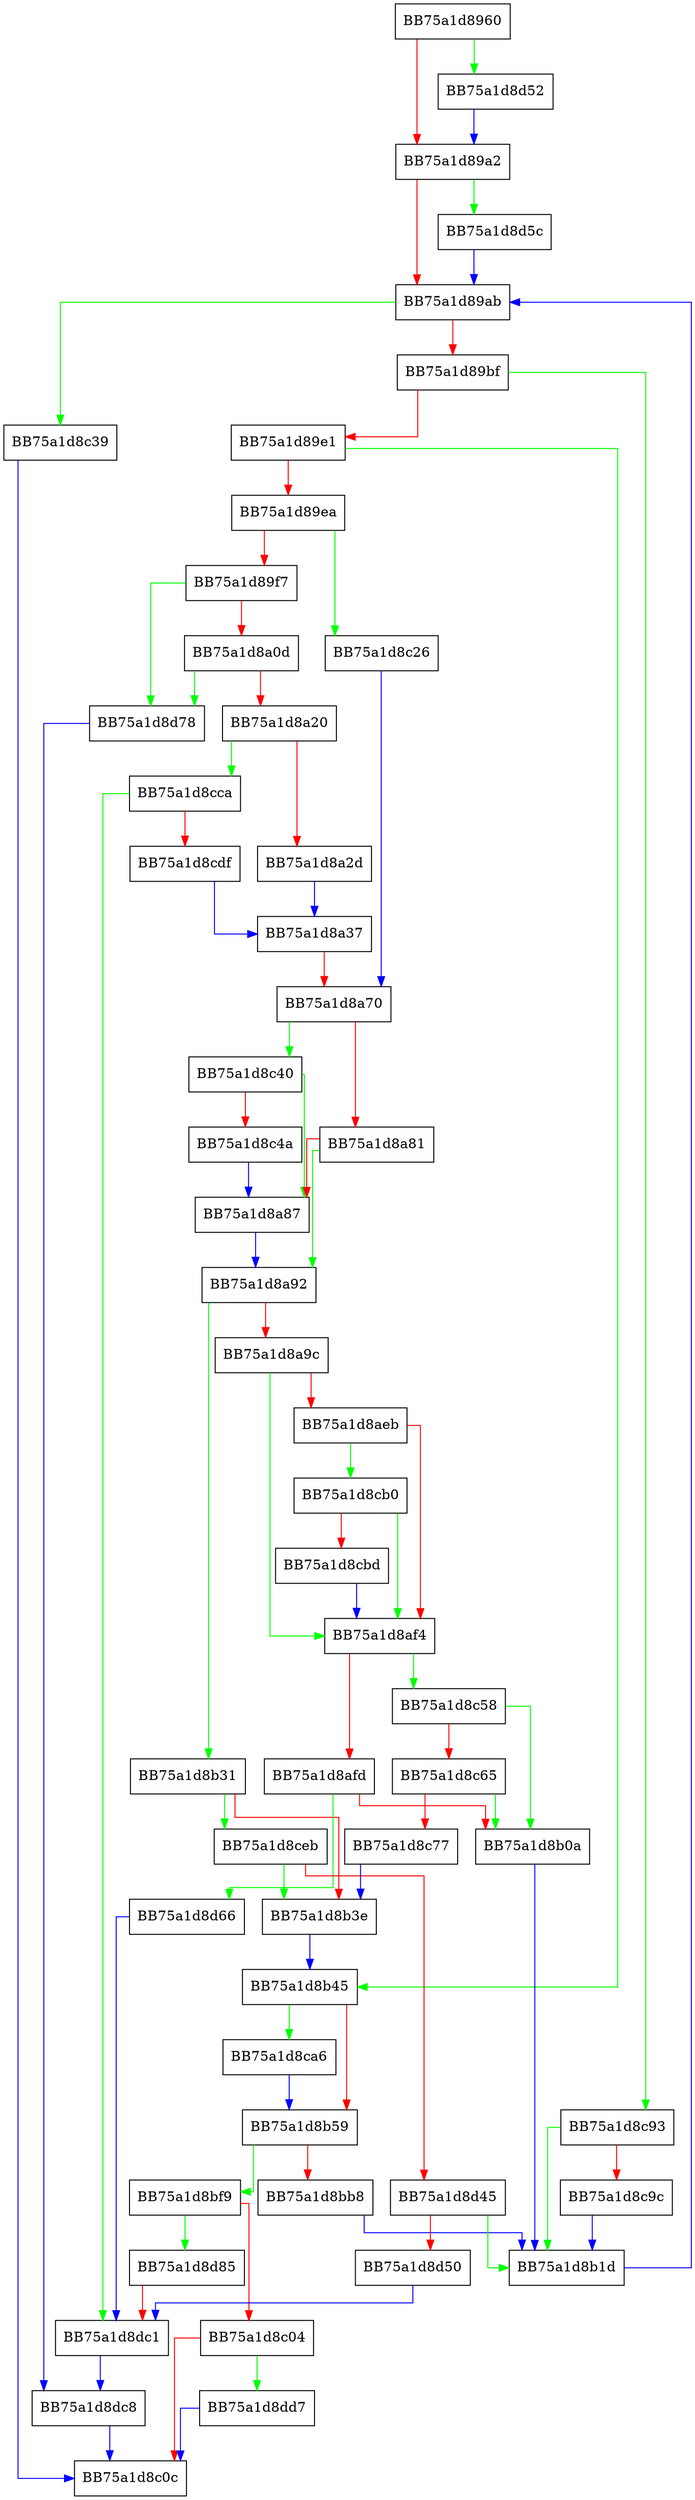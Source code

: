 digraph FindComponent {
  node [shape="box"];
  graph [splines=ortho];
  BB75a1d8960 -> BB75a1d8d52 [color="green"];
  BB75a1d8960 -> BB75a1d89a2 [color="red"];
  BB75a1d89a2 -> BB75a1d8d5c [color="green"];
  BB75a1d89a2 -> BB75a1d89ab [color="red"];
  BB75a1d89ab -> BB75a1d8c39 [color="green"];
  BB75a1d89ab -> BB75a1d89bf [color="red"];
  BB75a1d89bf -> BB75a1d8c93 [color="green"];
  BB75a1d89bf -> BB75a1d89e1 [color="red"];
  BB75a1d89e1 -> BB75a1d8b45 [color="green"];
  BB75a1d89e1 -> BB75a1d89ea [color="red"];
  BB75a1d89ea -> BB75a1d8c26 [color="green"];
  BB75a1d89ea -> BB75a1d89f7 [color="red"];
  BB75a1d89f7 -> BB75a1d8d78 [color="green"];
  BB75a1d89f7 -> BB75a1d8a0d [color="red"];
  BB75a1d8a0d -> BB75a1d8d78 [color="green"];
  BB75a1d8a0d -> BB75a1d8a20 [color="red"];
  BB75a1d8a20 -> BB75a1d8cca [color="green"];
  BB75a1d8a20 -> BB75a1d8a2d [color="red"];
  BB75a1d8a2d -> BB75a1d8a37 [color="blue"];
  BB75a1d8a37 -> BB75a1d8a70 [color="red"];
  BB75a1d8a70 -> BB75a1d8c40 [color="green"];
  BB75a1d8a70 -> BB75a1d8a81 [color="red"];
  BB75a1d8a81 -> BB75a1d8a92 [color="green"];
  BB75a1d8a81 -> BB75a1d8a87 [color="red"];
  BB75a1d8a87 -> BB75a1d8a92 [color="blue"];
  BB75a1d8a92 -> BB75a1d8b31 [color="green"];
  BB75a1d8a92 -> BB75a1d8a9c [color="red"];
  BB75a1d8a9c -> BB75a1d8af4 [color="green"];
  BB75a1d8a9c -> BB75a1d8aeb [color="red"];
  BB75a1d8aeb -> BB75a1d8cb0 [color="green"];
  BB75a1d8aeb -> BB75a1d8af4 [color="red"];
  BB75a1d8af4 -> BB75a1d8c58 [color="green"];
  BB75a1d8af4 -> BB75a1d8afd [color="red"];
  BB75a1d8afd -> BB75a1d8d66 [color="green"];
  BB75a1d8afd -> BB75a1d8b0a [color="red"];
  BB75a1d8b0a -> BB75a1d8b1d [color="blue"];
  BB75a1d8b1d -> BB75a1d89ab [color="blue"];
  BB75a1d8b31 -> BB75a1d8ceb [color="green"];
  BB75a1d8b31 -> BB75a1d8b3e [color="red"];
  BB75a1d8b3e -> BB75a1d8b45 [color="blue"];
  BB75a1d8b45 -> BB75a1d8ca6 [color="green"];
  BB75a1d8b45 -> BB75a1d8b59 [color="red"];
  BB75a1d8b59 -> BB75a1d8bf9 [color="green"];
  BB75a1d8b59 -> BB75a1d8bb8 [color="red"];
  BB75a1d8bb8 -> BB75a1d8b1d [color="blue"];
  BB75a1d8bf9 -> BB75a1d8d85 [color="green"];
  BB75a1d8bf9 -> BB75a1d8c04 [color="red"];
  BB75a1d8c04 -> BB75a1d8dd7 [color="green"];
  BB75a1d8c04 -> BB75a1d8c0c [color="red"];
  BB75a1d8c26 -> BB75a1d8a70 [color="blue"];
  BB75a1d8c39 -> BB75a1d8c0c [color="blue"];
  BB75a1d8c40 -> BB75a1d8a87 [color="green"];
  BB75a1d8c40 -> BB75a1d8c4a [color="red"];
  BB75a1d8c4a -> BB75a1d8a87 [color="blue"];
  BB75a1d8c58 -> BB75a1d8b0a [color="green"];
  BB75a1d8c58 -> BB75a1d8c65 [color="red"];
  BB75a1d8c65 -> BB75a1d8b0a [color="green"];
  BB75a1d8c65 -> BB75a1d8c77 [color="red"];
  BB75a1d8c77 -> BB75a1d8b3e [color="blue"];
  BB75a1d8c93 -> BB75a1d8b1d [color="green"];
  BB75a1d8c93 -> BB75a1d8c9c [color="red"];
  BB75a1d8c9c -> BB75a1d8b1d [color="blue"];
  BB75a1d8ca6 -> BB75a1d8b59 [color="blue"];
  BB75a1d8cb0 -> BB75a1d8af4 [color="green"];
  BB75a1d8cb0 -> BB75a1d8cbd [color="red"];
  BB75a1d8cbd -> BB75a1d8af4 [color="blue"];
  BB75a1d8cca -> BB75a1d8dc1 [color="green"];
  BB75a1d8cca -> BB75a1d8cdf [color="red"];
  BB75a1d8cdf -> BB75a1d8a37 [color="blue"];
  BB75a1d8ceb -> BB75a1d8b3e [color="green"];
  BB75a1d8ceb -> BB75a1d8d45 [color="red"];
  BB75a1d8d45 -> BB75a1d8b1d [color="green"];
  BB75a1d8d45 -> BB75a1d8d50 [color="red"];
  BB75a1d8d50 -> BB75a1d8dc1 [color="blue"];
  BB75a1d8d52 -> BB75a1d89a2 [color="blue"];
  BB75a1d8d5c -> BB75a1d89ab [color="blue"];
  BB75a1d8d66 -> BB75a1d8dc1 [color="blue"];
  BB75a1d8d78 -> BB75a1d8dc8 [color="blue"];
  BB75a1d8d85 -> BB75a1d8dc1 [color="red"];
  BB75a1d8dc1 -> BB75a1d8dc8 [color="blue"];
  BB75a1d8dc8 -> BB75a1d8c0c [color="blue"];
  BB75a1d8dd7 -> BB75a1d8c0c [color="blue"];
}
